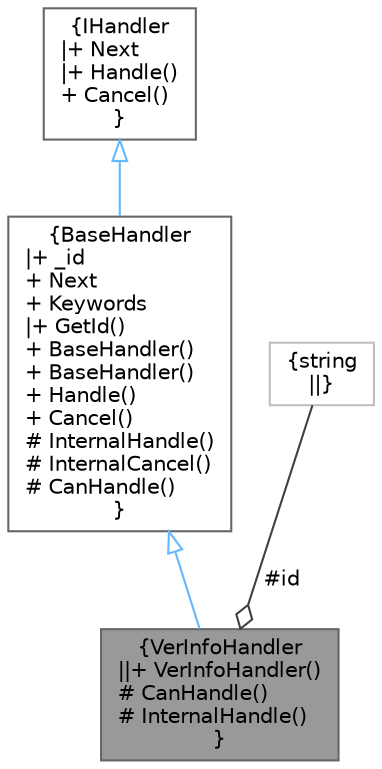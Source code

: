 digraph "VerInfoHandler"
{
 // INTERACTIVE_SVG=YES
 // LATEX_PDF_SIZE
  bgcolor="transparent";
  edge [fontname=Helvetica,fontsize=10,labelfontname=Helvetica,labelfontsize=10];
  node [fontname=Helvetica,fontsize=10,shape=box,height=0.2,width=0.4];
  Node1 [label="{VerInfoHandler\n||+ VerInfoHandler()\l# CanHandle()\l# InternalHandle()\l}",height=0.2,width=0.4,color="gray40", fillcolor="grey60", style="filled", fontcolor="black",tooltip="Muestra toda la información correspondiente al Usuario que tiene la sesión iniciada,..."];
  Node2 -> Node1 [dir="back",color="steelblue1",style="solid",arrowtail="onormal"];
  Node2 [label="{BaseHandler\n|+ _id\l+ Next\l+ Keywords\l|+ GetId()\l+ BaseHandler()\l+ BaseHandler()\l+ Handle()\l+ Cancel()\l# InternalHandle()\l# InternalCancel()\l# CanHandle()\l}",height=0.2,width=0.4,color="gray40", fillcolor="white", style="filled",URL="$classBaseHandler.html",tooltip="Clase base para implementar el patrón Chain of Responsibility. En ese patrón se pasa un mensaje a tra..."];
  Node3 -> Node2 [dir="back",color="steelblue1",style="solid",arrowtail="onormal"];
  Node3 [label="{IHandler\n|+ Next\l|+ Handle()\l+ Cancel()\l}",height=0.2,width=0.4,color="gray40", fillcolor="white", style="filled",URL="$interfaceIHandler.html",tooltip="Interfaz para implementar el patrón Chain of Responsibility. En ese patrón se pasa un mensaje a travé..."];
  Node4 -> Node1 [color="grey25",style="solid",label=" #id" ,arrowhead="odiamond"];
  Node4 [label="{string\n||}",height=0.2,width=0.4,color="grey75", fillcolor="white", style="filled",tooltip=" "];
}
